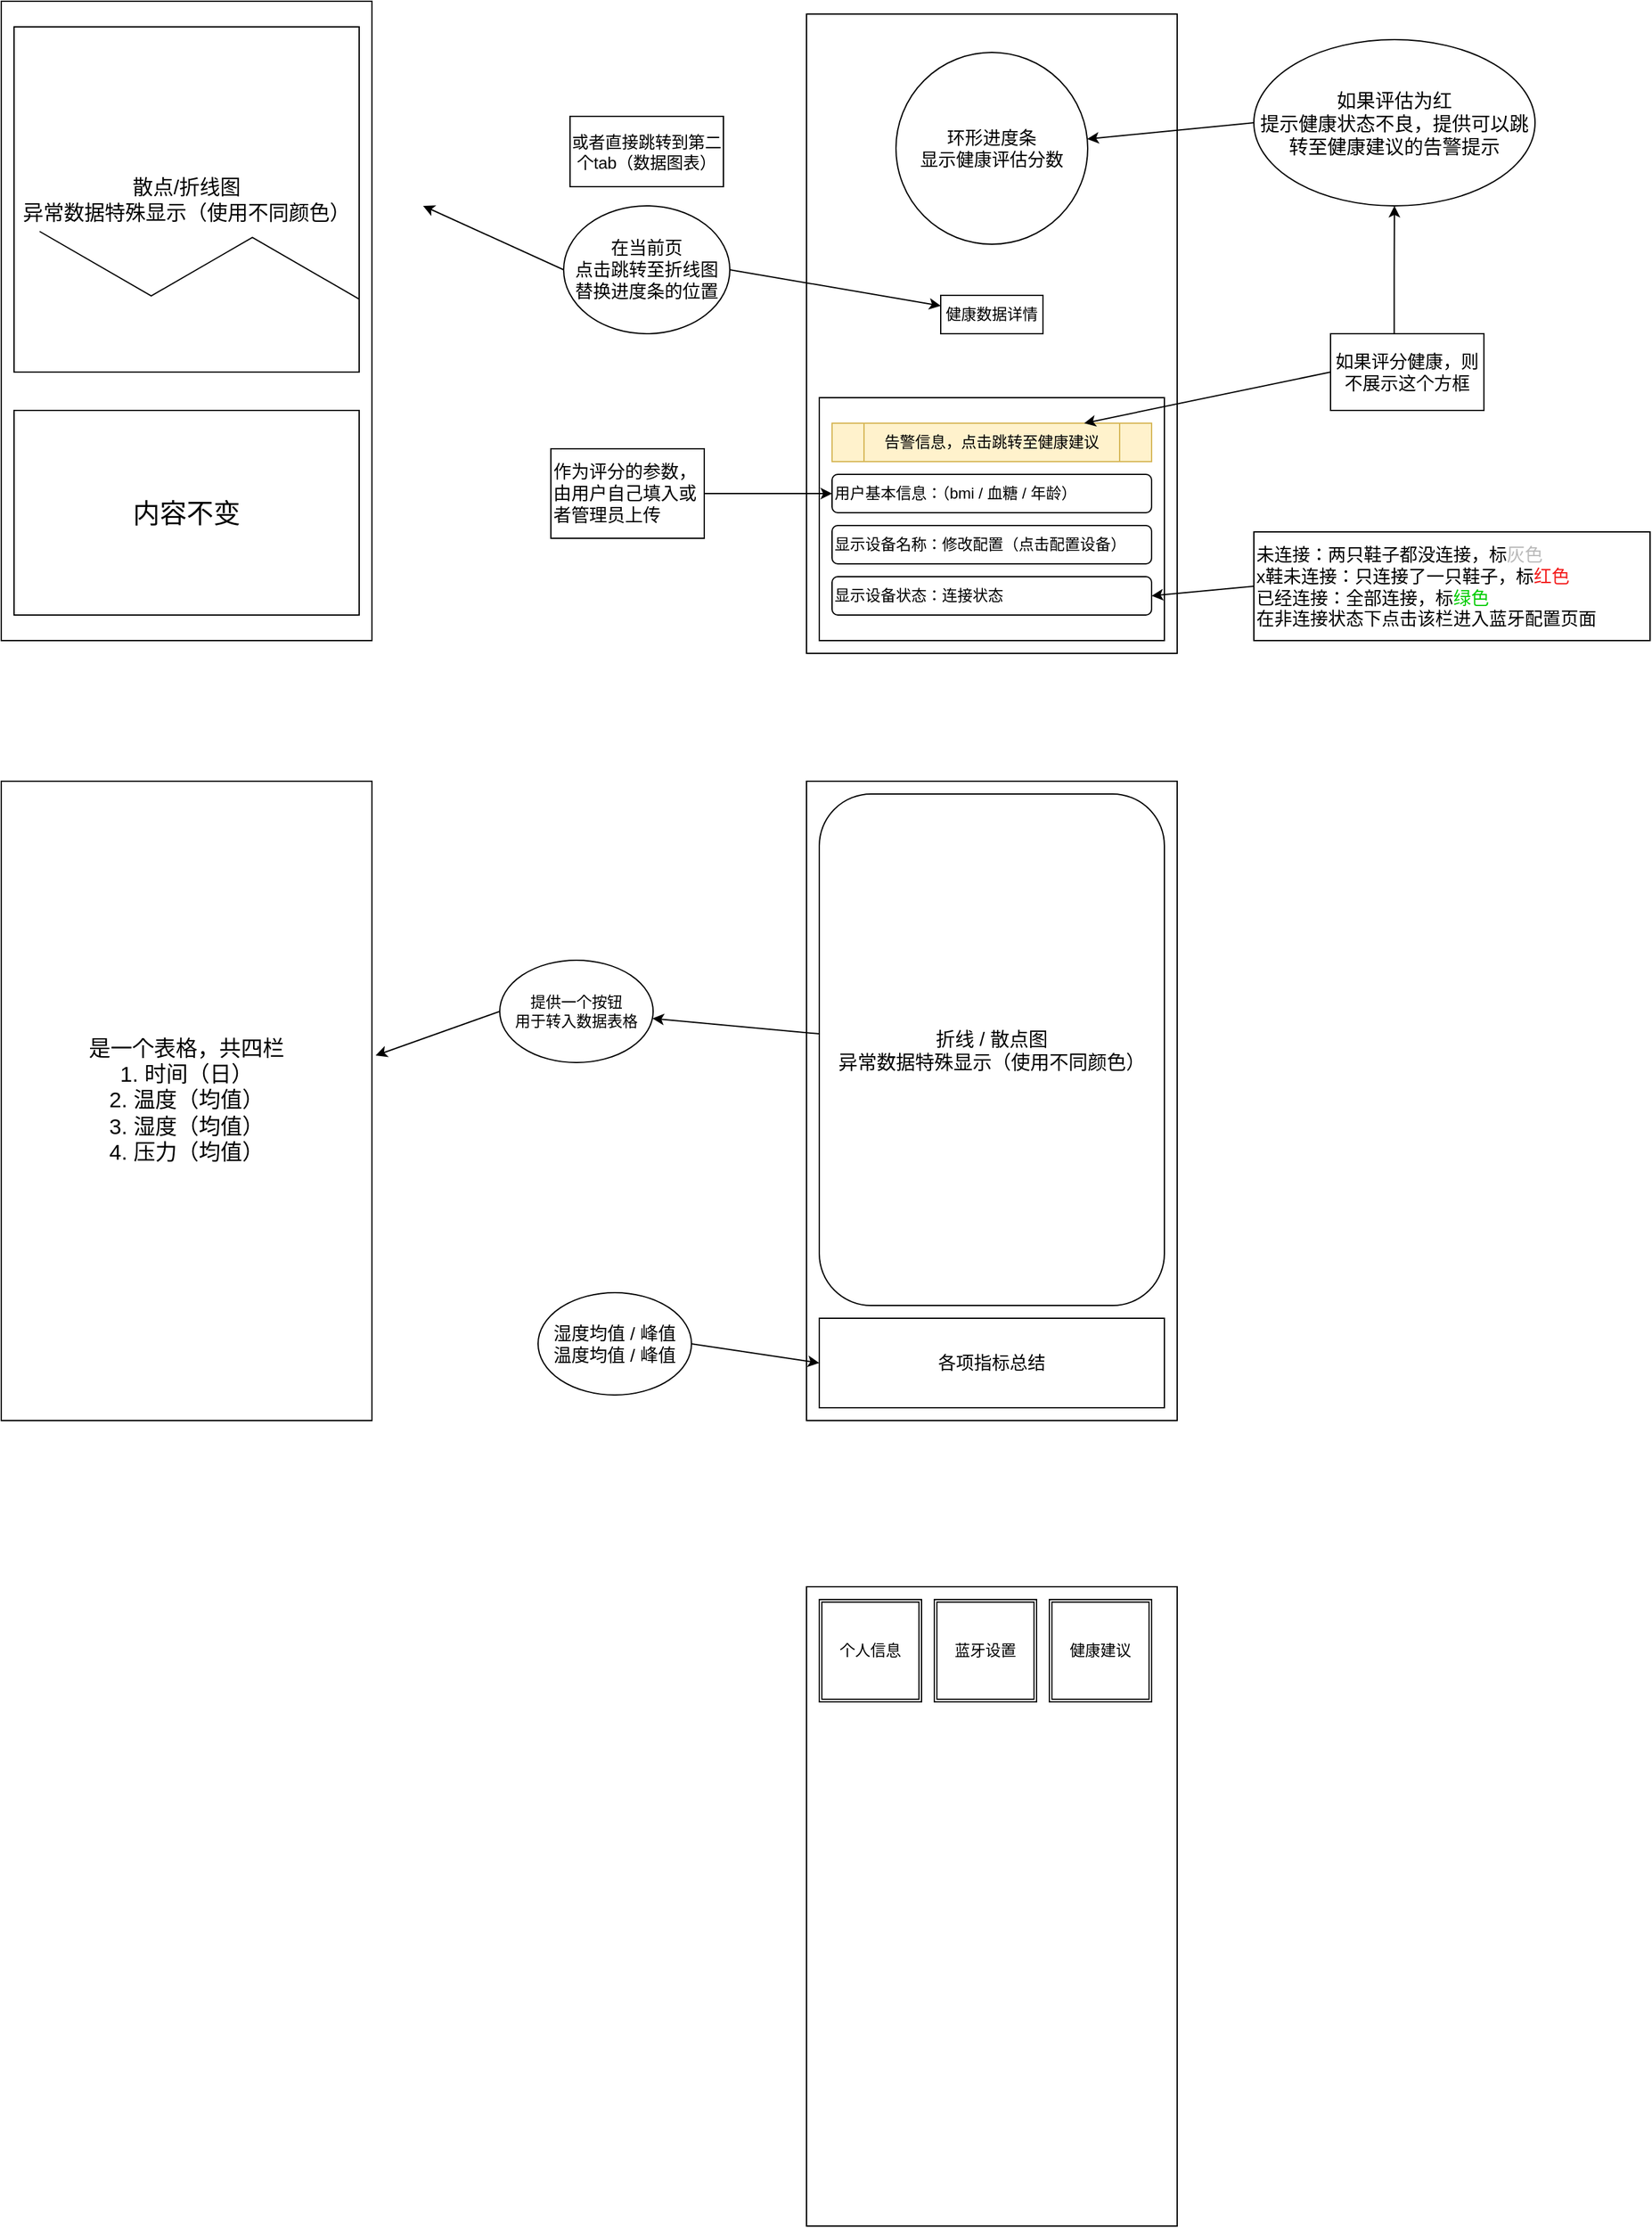 <mxfile version="21.2.1" type="github">
  <diagram name="第 1 页" id="l1hzwmIRR9jf0Bb3zMCW">
    <mxGraphModel dx="1831" dy="682" grid="1" gridSize="10" guides="1" tooltips="1" connect="1" arrows="1" fold="1" page="1" pageScale="1" pageWidth="827" pageHeight="1169" background="none" math="0" shadow="0">
      <root>
        <mxCell id="0" />
        <mxCell id="1" parent="0" />
        <mxCell id="l1PFlF_tU-y6S5hCckUQ-2" value="" style="rounded=0;whiteSpace=wrap;html=1;" parent="1" vertex="1">
          <mxGeometry x="120" y="80" width="290" height="500" as="geometry" />
        </mxCell>
        <mxCell id="l1PFlF_tU-y6S5hCckUQ-3" value="&lt;font style=&quot;font-size: 14px;&quot;&gt;环形进度条&lt;br&gt;显示健康评估分数&lt;/font&gt;" style="ellipse;whiteSpace=wrap;html=1;aspect=fixed;" parent="1" vertex="1">
          <mxGeometry x="190" y="110" width="150" height="150" as="geometry" />
        </mxCell>
        <mxCell id="l1PFlF_tU-y6S5hCckUQ-5" value="" style="rounded=0;whiteSpace=wrap;html=1;" parent="1" vertex="1">
          <mxGeometry x="130" y="380" width="270" height="190" as="geometry" />
        </mxCell>
        <mxCell id="l1PFlF_tU-y6S5hCckUQ-7" value="显示设备名称：修改配置（点击配置设备）" style="rounded=1;whiteSpace=wrap;html=1;align=left;" parent="1" vertex="1">
          <mxGeometry x="140" y="480" width="250" height="30" as="geometry" />
        </mxCell>
        <mxCell id="l1PFlF_tU-y6S5hCckUQ-8" value="显示设备状态：连接状态" style="rounded=1;whiteSpace=wrap;html=1;align=left;" parent="1" vertex="1">
          <mxGeometry x="140" y="520" width="250" height="30" as="geometry" />
        </mxCell>
        <mxCell id="l1PFlF_tU-y6S5hCckUQ-9" value="用户基本信息：（bmi / 血糖 / 年龄）" style="rounded=1;whiteSpace=wrap;html=1;align=left;" parent="1" vertex="1">
          <mxGeometry x="140" y="440" width="250" height="30" as="geometry" />
        </mxCell>
        <mxCell id="l1PFlF_tU-y6S5hCckUQ-10" value="" style="endArrow=classic;html=1;rounded=0;exitX=0;exitY=0.5;exitDx=0;exitDy=0;" parent="1" source="l1PFlF_tU-y6S5hCckUQ-11" target="l1PFlF_tU-y6S5hCckUQ-3" edge="1">
          <mxGeometry width="50" height="50" relative="1" as="geometry">
            <mxPoint x="470" y="110" as="sourcePoint" />
            <mxPoint x="500" y="90" as="targetPoint" />
          </mxGeometry>
        </mxCell>
        <mxCell id="l1PFlF_tU-y6S5hCckUQ-11" value="&lt;font style=&quot;font-size: 15px;&quot;&gt;如果评估为红&lt;br&gt;提示健康状态不良，提供可以跳转至健康建议的告警提示&lt;/font&gt;" style="ellipse;whiteSpace=wrap;html=1;" parent="1" vertex="1">
          <mxGeometry x="470" y="100" width="220" height="130" as="geometry" />
        </mxCell>
        <mxCell id="l1PFlF_tU-y6S5hCckUQ-12" value="健康数据详情" style="rounded=0;whiteSpace=wrap;html=1;" parent="1" vertex="1">
          <mxGeometry x="225" y="300" width="80" height="30" as="geometry" />
        </mxCell>
        <mxCell id="l1PFlF_tU-y6S5hCckUQ-13" value="" style="endArrow=classic;html=1;rounded=0;exitX=1;exitY=0.5;exitDx=0;exitDy=0;" parent="1" source="l1PFlF_tU-y6S5hCckUQ-15" target="l1PFlF_tU-y6S5hCckUQ-12" edge="1">
          <mxGeometry width="50" height="50" relative="1" as="geometry">
            <mxPoint x="460" y="240" as="sourcePoint" />
            <mxPoint x="510" y="190" as="targetPoint" />
          </mxGeometry>
        </mxCell>
        <mxCell id="l1PFlF_tU-y6S5hCckUQ-15" value="&lt;font style=&quot;font-size: 14px;&quot;&gt;在当前页&lt;br&gt;点击跳转至折线图&lt;br&gt;替换进度条的位置&lt;br&gt;&lt;/font&gt;" style="ellipse;whiteSpace=wrap;html=1;" parent="1" vertex="1">
          <mxGeometry x="-70" y="230" width="130" height="100" as="geometry" />
        </mxCell>
        <mxCell id="l1PFlF_tU-y6S5hCckUQ-16" value="告警信息，点击跳转至健康建议" style="shape=process;whiteSpace=wrap;html=1;backgroundOutline=1;fillColor=#fff2cc;strokeColor=#d6b656;" parent="1" vertex="1">
          <mxGeometry x="140" y="400" width="250" height="30" as="geometry" />
        </mxCell>
        <mxCell id="l1PFlF_tU-y6S5hCckUQ-19" value="" style="edgeStyle=orthogonalEdgeStyle;rounded=0;orthogonalLoop=1;jettySize=auto;html=1;exitX=0.415;exitY=0.025;exitDx=0;exitDy=0;exitPerimeter=0;" parent="1" source="l1PFlF_tU-y6S5hCckUQ-21" target="l1PFlF_tU-y6S5hCckUQ-11" edge="1">
          <mxGeometry relative="1" as="geometry">
            <mxPoint x="570" y="250" as="sourcePoint" />
          </mxGeometry>
        </mxCell>
        <mxCell id="l1PFlF_tU-y6S5hCckUQ-18" value="" style="endArrow=classic;html=1;rounded=0;exitX=0;exitY=0.5;exitDx=0;exitDy=0;" parent="1" source="l1PFlF_tU-y6S5hCckUQ-21" target="l1PFlF_tU-y6S5hCckUQ-16" edge="1">
          <mxGeometry width="50" height="50" relative="1" as="geometry">
            <mxPoint x="510.0" y="290" as="sourcePoint" />
            <mxPoint x="490" y="260" as="targetPoint" />
          </mxGeometry>
        </mxCell>
        <mxCell id="l1PFlF_tU-y6S5hCckUQ-21" value="&lt;font style=&quot;font-size: 14px;&quot;&gt;如果评分健康，则不展示这个方框&lt;/font&gt;" style="rounded=0;whiteSpace=wrap;html=1;" parent="1" vertex="1">
          <mxGeometry x="530" y="330" width="120" height="60" as="geometry" />
        </mxCell>
        <mxCell id="l1PFlF_tU-y6S5hCckUQ-23" value="&lt;font style=&quot;font-size: 14px;&quot;&gt;未连接：两只鞋子都没连接，标&lt;font style=&quot;font-size: 14px;&quot; color=&quot;#bababa&quot;&gt;灰色&lt;/font&gt;&lt;br&gt;x鞋未连接：只连接了一只鞋子，标&lt;font style=&quot;font-size: 14px;&quot; color=&quot;#f31b1b&quot;&gt;红色&lt;/font&gt;&lt;br&gt;已经连接：全部连接，标&lt;font style=&quot;font-size: 14px;&quot;&gt;&lt;font color=&quot;#00cc00&quot;&gt;绿色&lt;/font&gt;&lt;br&gt;在非连接状态下点击该栏进入蓝牙配置页面&lt;br&gt;&lt;/font&gt;&lt;/font&gt;" style="rounded=0;whiteSpace=wrap;html=1;align=left;" parent="1" vertex="1">
          <mxGeometry x="470" y="485" width="310" height="85" as="geometry" />
        </mxCell>
        <mxCell id="l1PFlF_tU-y6S5hCckUQ-24" value="" style="endArrow=classic;html=1;rounded=0;exitX=0;exitY=0.5;exitDx=0;exitDy=0;entryX=1;entryY=0.5;entryDx=0;entryDy=0;" parent="1" source="l1PFlF_tU-y6S5hCckUQ-23" target="l1PFlF_tU-y6S5hCckUQ-8" edge="1">
          <mxGeometry width="50" height="50" relative="1" as="geometry">
            <mxPoint x="320" y="350" as="sourcePoint" />
            <mxPoint x="370" y="300" as="targetPoint" />
          </mxGeometry>
        </mxCell>
        <mxCell id="l1PFlF_tU-y6S5hCckUQ-25" value="&lt;font style=&quot;font-size: 14px;&quot;&gt;作为评分的参数，由用户自己填入或者管理员上传&lt;/font&gt;" style="rounded=0;whiteSpace=wrap;html=1;align=left;" parent="1" vertex="1">
          <mxGeometry x="-80" y="420" width="120" height="70" as="geometry" />
        </mxCell>
        <mxCell id="l1PFlF_tU-y6S5hCckUQ-28" value="" style="endArrow=classic;html=1;rounded=0;exitX=1;exitY=0.5;exitDx=0;exitDy=0;entryX=0;entryY=0.5;entryDx=0;entryDy=0;" parent="1" source="l1PFlF_tU-y6S5hCckUQ-25" target="l1PFlF_tU-y6S5hCckUQ-9" edge="1">
          <mxGeometry width="50" height="50" relative="1" as="geometry">
            <mxPoint x="310" y="350" as="sourcePoint" />
            <mxPoint x="360" y="300" as="targetPoint" />
          </mxGeometry>
        </mxCell>
        <mxCell id="l1PFlF_tU-y6S5hCckUQ-30" value="" style="endArrow=classic;html=1;rounded=0;exitX=0;exitY=0.5;exitDx=0;exitDy=0;" parent="1" source="l1PFlF_tU-y6S5hCckUQ-15" edge="1">
          <mxGeometry width="50" height="50" relative="1" as="geometry">
            <mxPoint x="-10" y="340" as="sourcePoint" />
            <mxPoint x="-180" y="230" as="targetPoint" />
          </mxGeometry>
        </mxCell>
        <mxCell id="l1PFlF_tU-y6S5hCckUQ-31" value="" style="rounded=0;whiteSpace=wrap;html=1;" parent="1" vertex="1">
          <mxGeometry x="-510" y="70" width="290" height="500" as="geometry" />
        </mxCell>
        <mxCell id="l1PFlF_tU-y6S5hCckUQ-32" value="&lt;font style=&quot;font-size: 21px;&quot;&gt;内容不变&lt;/font&gt;" style="rounded=0;whiteSpace=wrap;html=1;" parent="1" vertex="1">
          <mxGeometry x="-500" y="390" width="270" height="160" as="geometry" />
        </mxCell>
        <mxCell id="l1PFlF_tU-y6S5hCckUQ-33" value="&lt;font style=&quot;font-size: 16px;&quot;&gt;散点/折线图&lt;br&gt;异常数据特殊显示（使用不同颜色）&lt;/font&gt;" style="rounded=0;whiteSpace=wrap;html=1;" parent="1" vertex="1">
          <mxGeometry x="-500" y="90" width="270" height="270" as="geometry" />
        </mxCell>
        <mxCell id="l1PFlF_tU-y6S5hCckUQ-36" value="" style="edgeStyle=isometricEdgeStyle;endArrow=none;html=1;elbow=vertical;rounded=0;" parent="1" target="l1PFlF_tU-y6S5hCckUQ-33" edge="1">
          <mxGeometry width="50" height="100" relative="1" as="geometry">
            <mxPoint x="-480" y="250" as="sourcePoint" />
            <mxPoint x="-369.2" y="200" as="targetPoint" />
            <Array as="points">
              <mxPoint x="-340" y="270" />
            </Array>
          </mxGeometry>
        </mxCell>
        <mxCell id="CxjUGKN8J9dIis0LseHi-1" value="" style="rounded=0;whiteSpace=wrap;html=1;" vertex="1" parent="1">
          <mxGeometry x="120" y="680" width="290" height="500" as="geometry" />
        </mxCell>
        <mxCell id="CxjUGKN8J9dIis0LseHi-15" value="&lt;font style=&quot;font-size: 13px;&quot;&gt;或者直接跳转到第二个tab（数据图表）&lt;/font&gt;" style="rounded=0;whiteSpace=wrap;html=1;" vertex="1" parent="1">
          <mxGeometry x="-65" y="160" width="120" height="55" as="geometry" />
        </mxCell>
        <mxCell id="CxjUGKN8J9dIis0LseHi-16" value="&lt;font style=&quot;font-size: 15px;&quot;&gt;折线 / 散点图&lt;br&gt;异常数据特殊显示（使用不同颜色）&lt;br&gt;&lt;/font&gt;" style="rounded=1;whiteSpace=wrap;html=1;" vertex="1" parent="1">
          <mxGeometry x="130" y="690" width="270" height="400" as="geometry" />
        </mxCell>
        <mxCell id="CxjUGKN8J9dIis0LseHi-17" value="&lt;font style=&quot;font-size: 14px;&quot;&gt;各项指标总结&lt;/font&gt;" style="rounded=0;whiteSpace=wrap;html=1;" vertex="1" parent="1">
          <mxGeometry x="130" y="1100" width="270" height="70" as="geometry" />
        </mxCell>
        <mxCell id="CxjUGKN8J9dIis0LseHi-18" value="&lt;font style=&quot;font-size: 14px;&quot;&gt;湿度均值 / 峰值&lt;br&gt;温度均值 / 峰值&lt;/font&gt;" style="ellipse;whiteSpace=wrap;html=1;" vertex="1" parent="1">
          <mxGeometry x="-90" y="1080" width="120" height="80" as="geometry" />
        </mxCell>
        <mxCell id="CxjUGKN8J9dIis0LseHi-20" value="" style="endArrow=classic;html=1;rounded=0;entryX=0;entryY=0.5;entryDx=0;entryDy=0;exitX=1;exitY=0.5;exitDx=0;exitDy=0;" edge="1" parent="1" source="CxjUGKN8J9dIis0LseHi-18" target="CxjUGKN8J9dIis0LseHi-17">
          <mxGeometry width="50" height="50" relative="1" as="geometry">
            <mxPoint x="-90" y="1120" as="sourcePoint" />
            <mxPoint x="500" y="1040" as="targetPoint" />
          </mxGeometry>
        </mxCell>
        <mxCell id="CxjUGKN8J9dIis0LseHi-22" value="提供一个按钮&lt;br&gt;用于转入数据表格" style="ellipse;whiteSpace=wrap;html=1;" vertex="1" parent="1">
          <mxGeometry x="-120" y="820" width="120" height="80" as="geometry" />
        </mxCell>
        <mxCell id="CxjUGKN8J9dIis0LseHi-23" value="&lt;font style=&quot;font-size: 17px;&quot;&gt;是一个表格，共四栏&lt;br&gt;1. 时间（日）&lt;br&gt;2. 温度（均值）&lt;br&gt;3. 湿度（均值）&lt;br&gt;4. 压力（均值）&lt;/font&gt;" style="rounded=0;whiteSpace=wrap;html=1;" vertex="1" parent="1">
          <mxGeometry x="-510" y="680" width="290" height="500" as="geometry" />
        </mxCell>
        <mxCell id="CxjUGKN8J9dIis0LseHi-24" value="" style="endArrow=classic;html=1;rounded=0;exitX=0;exitY=0.5;exitDx=0;exitDy=0;entryX=1.01;entryY=0.429;entryDx=0;entryDy=0;entryPerimeter=0;" edge="1" parent="1" source="CxjUGKN8J9dIis0LseHi-22" target="CxjUGKN8J9dIis0LseHi-23">
          <mxGeometry width="50" height="50" relative="1" as="geometry">
            <mxPoint x="600" y="900" as="sourcePoint" />
            <mxPoint x="-230" y="880" as="targetPoint" />
          </mxGeometry>
        </mxCell>
        <mxCell id="CxjUGKN8J9dIis0LseHi-25" value="" style="endArrow=classic;html=1;rounded=0;" edge="1" parent="1" source="CxjUGKN8J9dIis0LseHi-16" target="CxjUGKN8J9dIis0LseHi-22">
          <mxGeometry width="50" height="50" relative="1" as="geometry">
            <mxPoint x="520" y="900" as="sourcePoint" />
            <mxPoint x="570" y="850" as="targetPoint" />
          </mxGeometry>
        </mxCell>
        <mxCell id="CxjUGKN8J9dIis0LseHi-27" value="" style="rounded=0;whiteSpace=wrap;html=1;" vertex="1" parent="1">
          <mxGeometry x="120" y="1310" width="290" height="500" as="geometry" />
        </mxCell>
        <mxCell id="CxjUGKN8J9dIis0LseHi-41" value="个人信息" style="shape=ext;double=1;whiteSpace=wrap;html=1;aspect=fixed;" vertex="1" parent="1">
          <mxGeometry x="130" y="1320" width="80" height="80" as="geometry" />
        </mxCell>
        <mxCell id="CxjUGKN8J9dIis0LseHi-42" value="蓝牙设置" style="shape=ext;double=1;whiteSpace=wrap;html=1;aspect=fixed;" vertex="1" parent="1">
          <mxGeometry x="220" y="1320" width="80" height="80" as="geometry" />
        </mxCell>
        <mxCell id="CxjUGKN8J9dIis0LseHi-43" value="健康建议" style="shape=ext;double=1;whiteSpace=wrap;html=1;aspect=fixed;" vertex="1" parent="1">
          <mxGeometry x="310" y="1320" width="80" height="80" as="geometry" />
        </mxCell>
      </root>
    </mxGraphModel>
  </diagram>
</mxfile>
